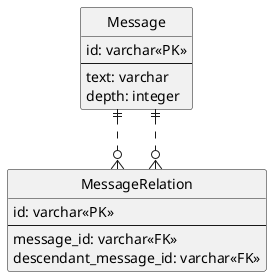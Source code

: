 @startuml
' hide the spot
hide circle

' avoid problems with angled crows feet
skinparam linetype ortho

entity "Message" as Message {
  id: varchar<<PK>>
--
  text: varchar
  depth: integer
}

entity "MessageRelation" as MessageRelation {
  id: varchar<<PK>>
--
  message_id: varchar<<FK>>
  descendant_message_id: varchar<<FK>>
}

Message ||..o{ MessageRelation
Message ||..o{ MessageRelation
@enduml
